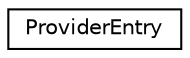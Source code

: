 digraph "Graphical Class Hierarchy"
{
  edge [fontname="Helvetica",fontsize="10",labelfontname="Helvetica",labelfontsize="10"];
  node [fontname="Helvetica",fontsize="10",shape=record];
  rankdir="LR";
  Node0 [label="ProviderEntry",height=0.2,width=0.4,color="black", fillcolor="white", style="filled",URL="$struct_provider_entry.html"];
}
